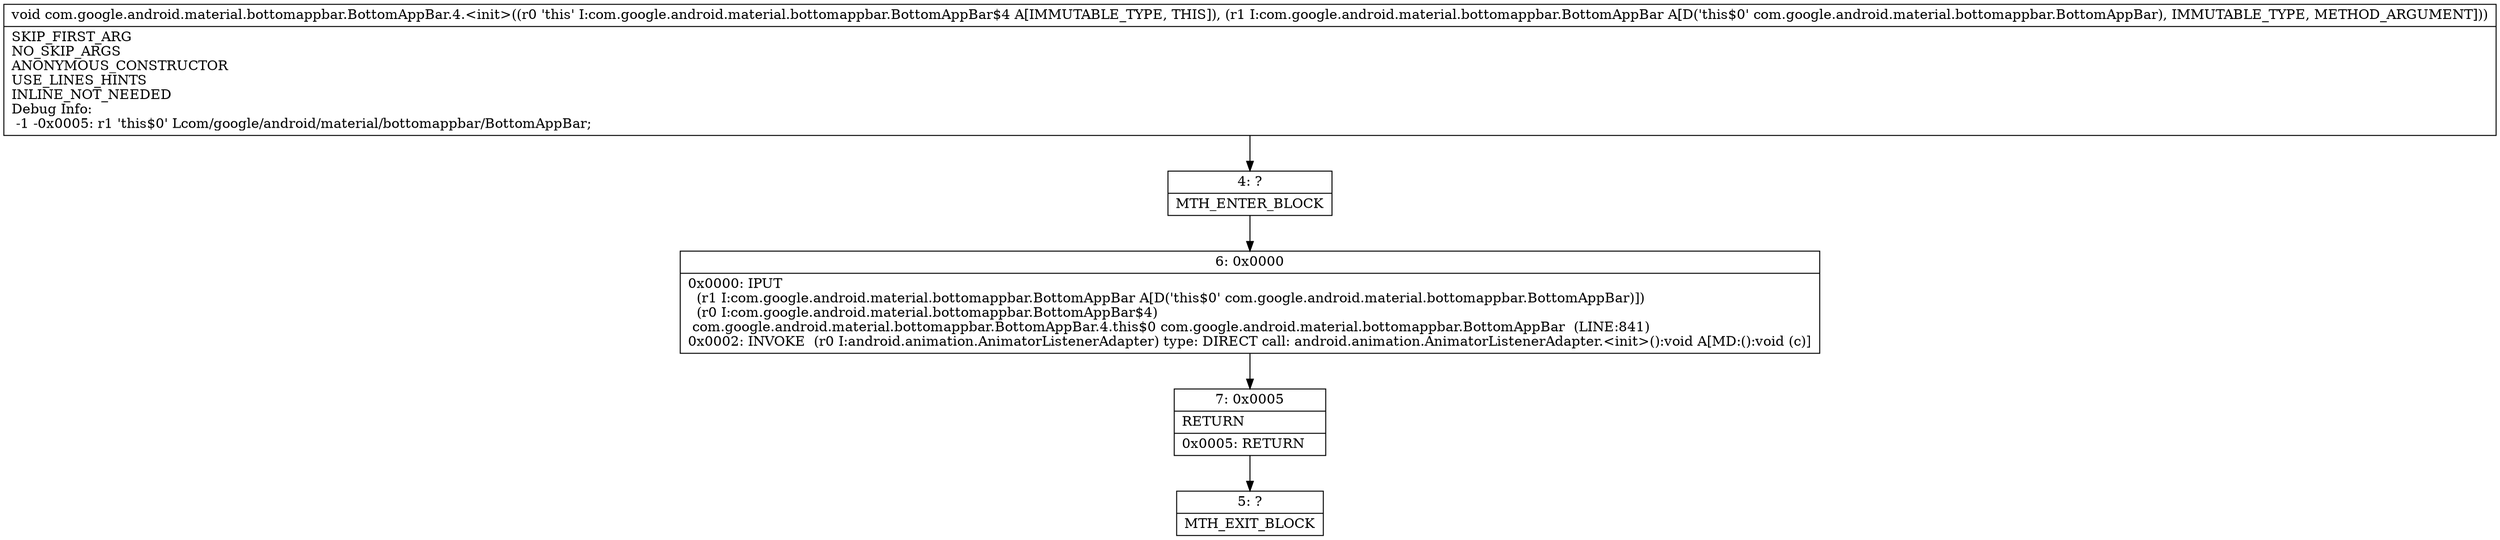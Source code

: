 digraph "CFG forcom.google.android.material.bottomappbar.BottomAppBar.4.\<init\>(Lcom\/google\/android\/material\/bottomappbar\/BottomAppBar;)V" {
Node_4 [shape=record,label="{4\:\ ?|MTH_ENTER_BLOCK\l}"];
Node_6 [shape=record,label="{6\:\ 0x0000|0x0000: IPUT  \l  (r1 I:com.google.android.material.bottomappbar.BottomAppBar A[D('this$0' com.google.android.material.bottomappbar.BottomAppBar)])\l  (r0 I:com.google.android.material.bottomappbar.BottomAppBar$4)\l com.google.android.material.bottomappbar.BottomAppBar.4.this$0 com.google.android.material.bottomappbar.BottomAppBar  (LINE:841)\l0x0002: INVOKE  (r0 I:android.animation.AnimatorListenerAdapter) type: DIRECT call: android.animation.AnimatorListenerAdapter.\<init\>():void A[MD:():void (c)]\l}"];
Node_7 [shape=record,label="{7\:\ 0x0005|RETURN\l|0x0005: RETURN   \l}"];
Node_5 [shape=record,label="{5\:\ ?|MTH_EXIT_BLOCK\l}"];
MethodNode[shape=record,label="{void com.google.android.material.bottomappbar.BottomAppBar.4.\<init\>((r0 'this' I:com.google.android.material.bottomappbar.BottomAppBar$4 A[IMMUTABLE_TYPE, THIS]), (r1 I:com.google.android.material.bottomappbar.BottomAppBar A[D('this$0' com.google.android.material.bottomappbar.BottomAppBar), IMMUTABLE_TYPE, METHOD_ARGUMENT]))  | SKIP_FIRST_ARG\lNO_SKIP_ARGS\lANONYMOUS_CONSTRUCTOR\lUSE_LINES_HINTS\lINLINE_NOT_NEEDED\lDebug Info:\l  \-1 \-0x0005: r1 'this$0' Lcom\/google\/android\/material\/bottomappbar\/BottomAppBar;\l}"];
MethodNode -> Node_4;Node_4 -> Node_6;
Node_6 -> Node_7;
Node_7 -> Node_5;
}

